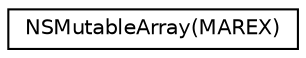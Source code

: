 digraph "类继承关系图"
{
  edge [fontname="Helvetica",fontsize="10",labelfontname="Helvetica",labelfontsize="10"];
  node [fontname="Helvetica",fontsize="10",shape=record];
  rankdir="LR";
  Node0 [label="NSMutableArray(MAREX)",height=0.2,width=0.4,color="black", fillcolor="white", style="filled",URL="$category_n_s_mutable_array_07_m_a_r_e_x_08.html"];
}
